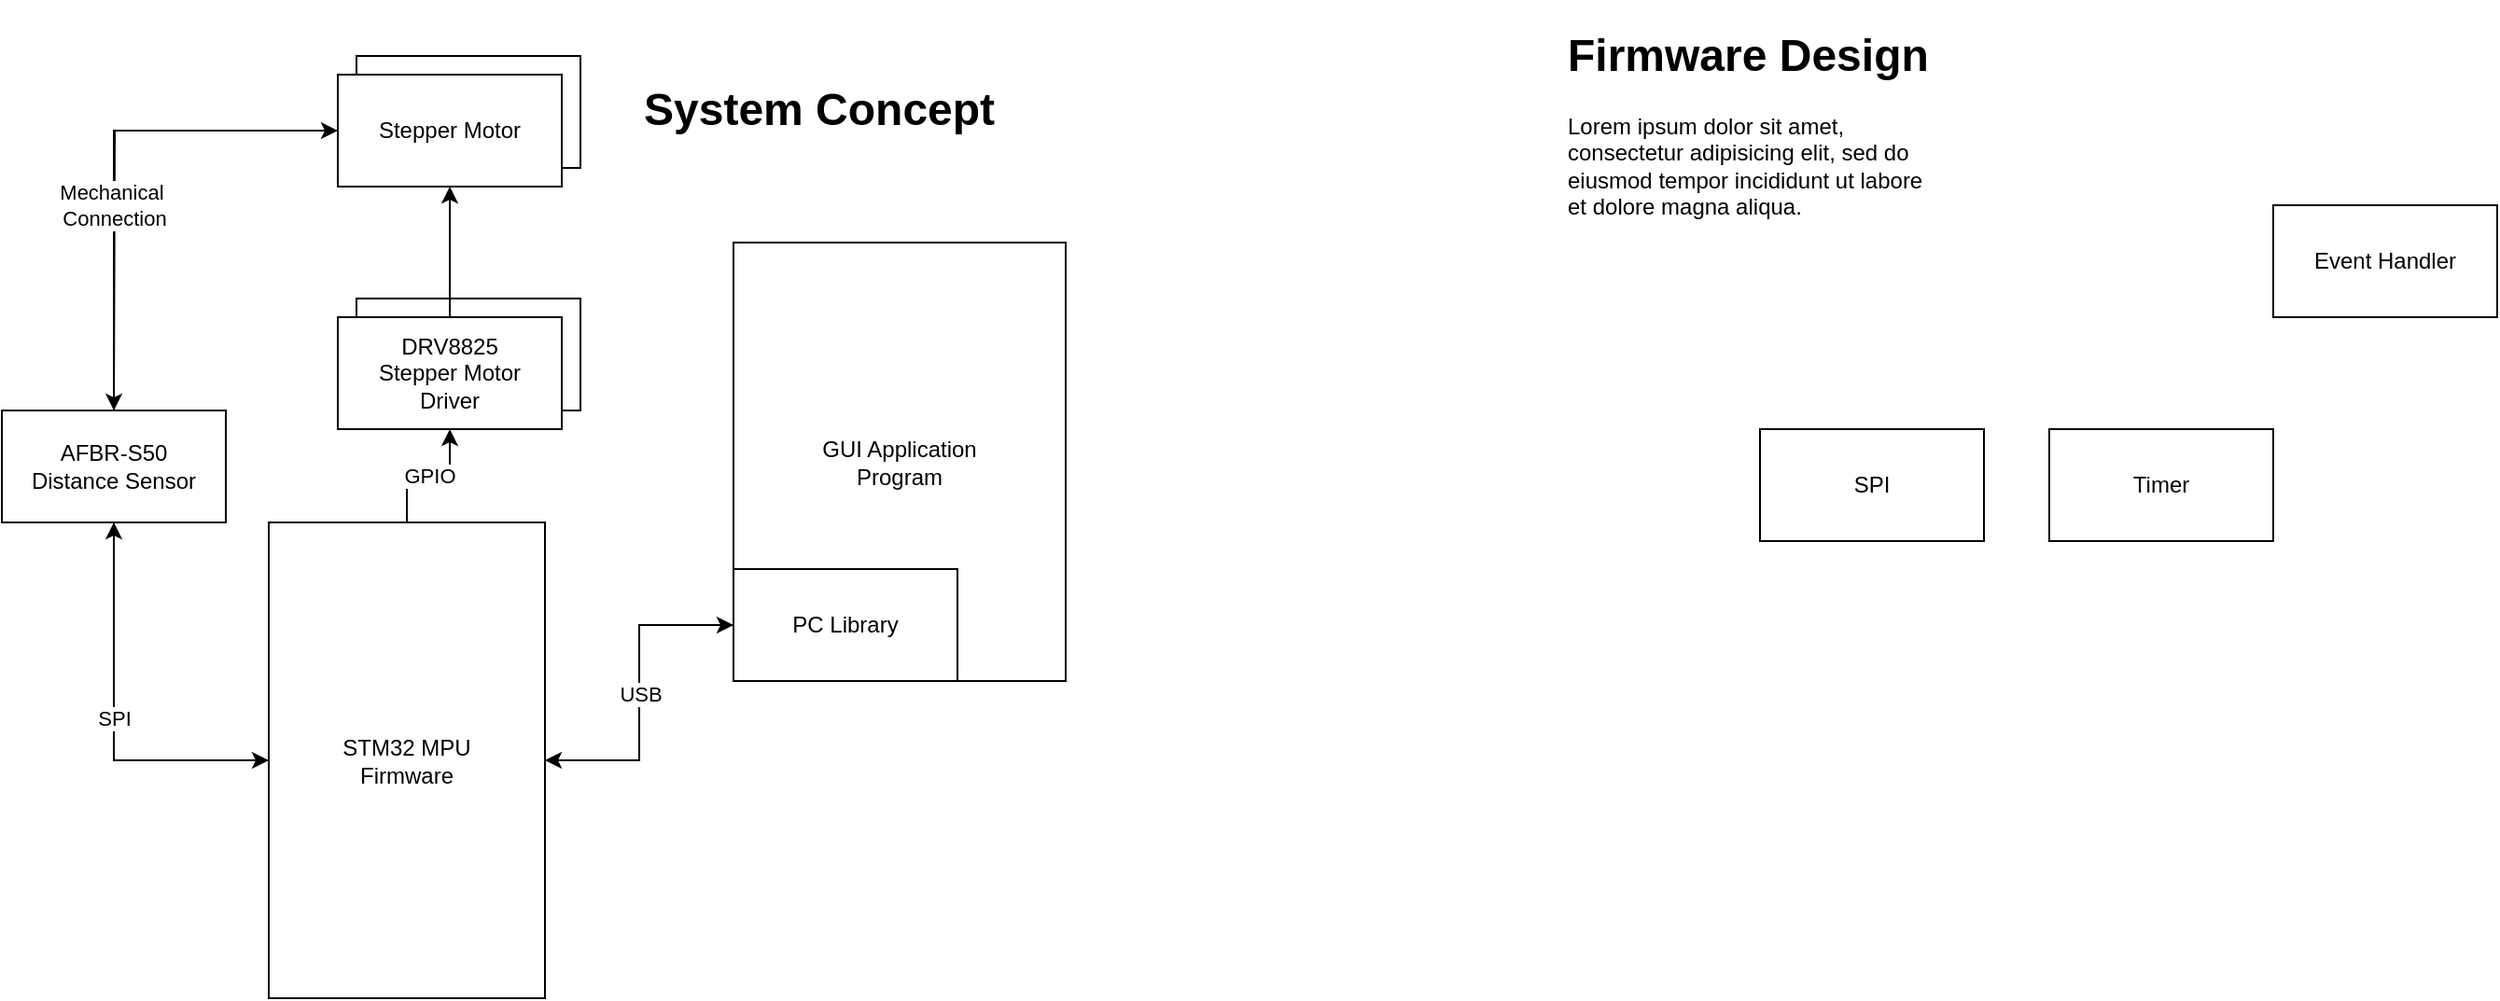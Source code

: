 <mxfile version="12.5.3" type="device"><diagram id="zyujLwRv_VNsWBn-mKt2" name="페이지-1"><mxGraphModel dx="1074" dy="739" grid="0" gridSize="10" guides="1" tooltips="1" connect="1" arrows="1" fold="1" page="0" pageScale="1" pageWidth="827" pageHeight="1169" math="0" shadow="0"><root><mxCell id="0"/><mxCell id="1" parent="0"/><mxCell id="Z4sy7G6Mmy8VneBIwot5-22" value="GUI Application&lt;br&gt;Program" style="rounded=0;whiteSpace=wrap;html=1;" vertex="1" parent="1"><mxGeometry x="562" y="150" width="178" height="235" as="geometry"/></mxCell><mxCell id="Z4sy7G6Mmy8VneBIwot5-21" style="edgeStyle=orthogonalEdgeStyle;rounded=0;orthogonalLoop=1;jettySize=auto;html=1;entryX=0;entryY=0.5;entryDx=0;entryDy=0;endArrow=classic;endFill=1;" edge="1" parent="1" source="Z4sy7G6Mmy8VneBIwot5-2" target="Z4sy7G6Mmy8VneBIwot5-1"><mxGeometry relative="1" as="geometry"><Array as="points"><mxPoint x="230" y="428"/></Array></mxGeometry></mxCell><mxCell id="Z4sy7G6Mmy8VneBIwot5-14" style="edgeStyle=orthogonalEdgeStyle;rounded=0;orthogonalLoop=1;jettySize=auto;html=1;endArrow=classic;endFill=1;" edge="1" parent="1" source="Z4sy7G6Mmy8VneBIwot5-9"><mxGeometry relative="1" as="geometry"><mxPoint x="230" y="240" as="targetPoint"/></mxGeometry></mxCell><mxCell id="Z4sy7G6Mmy8VneBIwot5-11" value="Stepper Motor" style="rounded=0;whiteSpace=wrap;html=1;" vertex="1" parent="1"><mxGeometry x="360" y="50" width="120" height="60" as="geometry"/></mxCell><mxCell id="Z4sy7G6Mmy8VneBIwot5-7" value="DRV8825&lt;br&gt;Stepper Motor&lt;br&gt;Driver" style="rounded=0;whiteSpace=wrap;html=1;" vertex="1" parent="1"><mxGeometry x="360" y="180" width="120" height="60" as="geometry"/></mxCell><mxCell id="Z4sy7G6Mmy8VneBIwot5-3" value="SPI" style="edgeStyle=orthogonalEdgeStyle;rounded=0;orthogonalLoop=1;jettySize=auto;html=1;entryX=0.5;entryY=1;entryDx=0;entryDy=0;" edge="1" parent="1" source="Z4sy7G6Mmy8VneBIwot5-1" target="Z4sy7G6Mmy8VneBIwot5-2"><mxGeometry relative="1" as="geometry"/></mxCell><mxCell id="Z4sy7G6Mmy8VneBIwot5-5" value="GPIO" style="edgeStyle=orthogonalEdgeStyle;rounded=0;orthogonalLoop=1;jettySize=auto;html=1;entryX=0.5;entryY=1;entryDx=0;entryDy=0;" edge="1" parent="1" source="Z4sy7G6Mmy8VneBIwot5-1" target="Z4sy7G6Mmy8VneBIwot5-4"><mxGeometry relative="1" as="geometry"/></mxCell><mxCell id="Z4sy7G6Mmy8VneBIwot5-16" value="" style="edgeStyle=orthogonalEdgeStyle;rounded=0;orthogonalLoop=1;jettySize=auto;html=1;endArrow=classic;endFill=1;" edge="1" parent="1" source="Z4sy7G6Mmy8VneBIwot5-1" target="Z4sy7G6Mmy8VneBIwot5-15"><mxGeometry relative="1" as="geometry"/></mxCell><mxCell id="Z4sy7G6Mmy8VneBIwot5-1" value="STM32 MPU&lt;br&gt;Firmware" style="rounded=0;whiteSpace=wrap;html=1;" vertex="1" parent="1"><mxGeometry x="313" y="300" width="148" height="255" as="geometry"/></mxCell><mxCell id="Z4sy7G6Mmy8VneBIwot5-18" value="USB" style="edgeStyle=orthogonalEdgeStyle;rounded=0;orthogonalLoop=1;jettySize=auto;html=1;entryX=1;entryY=0.5;entryDx=0;entryDy=0;endArrow=classic;endFill=1;" edge="1" parent="1" source="Z4sy7G6Mmy8VneBIwot5-15" target="Z4sy7G6Mmy8VneBIwot5-1"><mxGeometry relative="1" as="geometry"/></mxCell><mxCell id="Z4sy7G6Mmy8VneBIwot5-15" value="PC Library" style="rounded=0;whiteSpace=wrap;html=1;" vertex="1" parent="1"><mxGeometry x="562" y="325" width="120" height="60" as="geometry"/></mxCell><mxCell id="Z4sy7G6Mmy8VneBIwot5-12" value="Mechanical&amp;nbsp;&lt;br&gt;Connection" style="edgeStyle=orthogonalEdgeStyle;rounded=0;orthogonalLoop=1;jettySize=auto;html=1;entryX=0;entryY=0.5;entryDx=0;entryDy=0;" edge="1" parent="1" source="Z4sy7G6Mmy8VneBIwot5-2" target="Z4sy7G6Mmy8VneBIwot5-9"><mxGeometry x="-0.185" relative="1" as="geometry"><Array as="points"><mxPoint x="230" y="90"/></Array><mxPoint as="offset"/></mxGeometry></mxCell><mxCell id="Z4sy7G6Mmy8VneBIwot5-2" value="AFBR-S50&lt;br&gt;Distance Sensor" style="rounded=0;whiteSpace=wrap;html=1;" vertex="1" parent="1"><mxGeometry x="170" y="240" width="120" height="60" as="geometry"/></mxCell><mxCell id="Z4sy7G6Mmy8VneBIwot5-10" value="" style="edgeStyle=orthogonalEdgeStyle;rounded=0;orthogonalLoop=1;jettySize=auto;html=1;" edge="1" parent="1" source="Z4sy7G6Mmy8VneBIwot5-4" target="Z4sy7G6Mmy8VneBIwot5-9"><mxGeometry relative="1" as="geometry"/></mxCell><mxCell id="Z4sy7G6Mmy8VneBIwot5-4" value="DRV8825&lt;br&gt;Stepper Motor&lt;br&gt;Driver" style="rounded=0;whiteSpace=wrap;html=1;" vertex="1" parent="1"><mxGeometry x="350" y="190" width="120" height="60" as="geometry"/></mxCell><mxCell id="Z4sy7G6Mmy8VneBIwot5-9" value="Stepper Motor" style="rounded=0;whiteSpace=wrap;html=1;" vertex="1" parent="1"><mxGeometry x="350" y="60" width="120" height="60" as="geometry"/></mxCell><mxCell id="Z4sy7G6Mmy8VneBIwot5-34" value="&lt;h1&gt;System Concept&lt;/h1&gt;&lt;p&gt;&lt;br&gt;&lt;/p&gt;" style="text;html=1;strokeColor=none;fillColor=none;spacing=5;spacingTop=-20;whiteSpace=wrap;overflow=hidden;rounded=0;" vertex="1" parent="1"><mxGeometry x="509" y="59" width="254" height="66" as="geometry"/></mxCell><mxCell id="Z4sy7G6Mmy8VneBIwot5-35" value="&lt;h1&gt;Firmware Design&lt;/h1&gt;&lt;p&gt;Lorem ipsum dolor sit amet, consectetur adipisicing elit, sed do eiusmod tempor incididunt ut labore et dolore magna aliqua.&lt;/p&gt;" style="text;html=1;strokeColor=none;fillColor=none;spacing=5;spacingTop=-20;whiteSpace=wrap;overflow=hidden;rounded=0;" vertex="1" parent="1"><mxGeometry x="1004" y="30" width="209" height="120" as="geometry"/></mxCell><mxCell id="Z4sy7G6Mmy8VneBIwot5-36" value="SPI" style="rounded=0;whiteSpace=wrap;html=1;" vertex="1" parent="1"><mxGeometry x="1112" y="250" width="120" height="60" as="geometry"/></mxCell><mxCell id="Z4sy7G6Mmy8VneBIwot5-37" value="Timer" style="rounded=0;whiteSpace=wrap;html=1;" vertex="1" parent="1"><mxGeometry x="1267" y="250" width="120" height="60" as="geometry"/></mxCell><mxCell id="Z4sy7G6Mmy8VneBIwot5-38" value="Event Handler" style="rounded=0;whiteSpace=wrap;html=1;" vertex="1" parent="1"><mxGeometry x="1387" y="130" width="120" height="60" as="geometry"/></mxCell></root></mxGraphModel></diagram></mxfile>